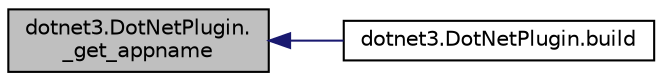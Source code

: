 digraph "dotnet3.DotNetPlugin._get_appname"
{
  edge [fontname="Helvetica",fontsize="10",labelfontname="Helvetica",labelfontsize="10"];
  node [fontname="Helvetica",fontsize="10",shape=record];
  rankdir="LR";
  Node3 [label="dotnet3.DotNetPlugin.\l_get_appname",height=0.2,width=0.4,color="black", fillcolor="grey75", style="filled", fontcolor="black"];
  Node3 -> Node4 [dir="back",color="midnightblue",fontsize="10",style="solid",fontname="Helvetica"];
  Node4 [label="dotnet3.DotNetPlugin.build",height=0.2,width=0.4,color="black", fillcolor="white", style="filled",URL="$classdotnet3_1_1_dot_net_plugin.html#a2b6a822a6e08f96f173ead0094ca8e84"];
}

